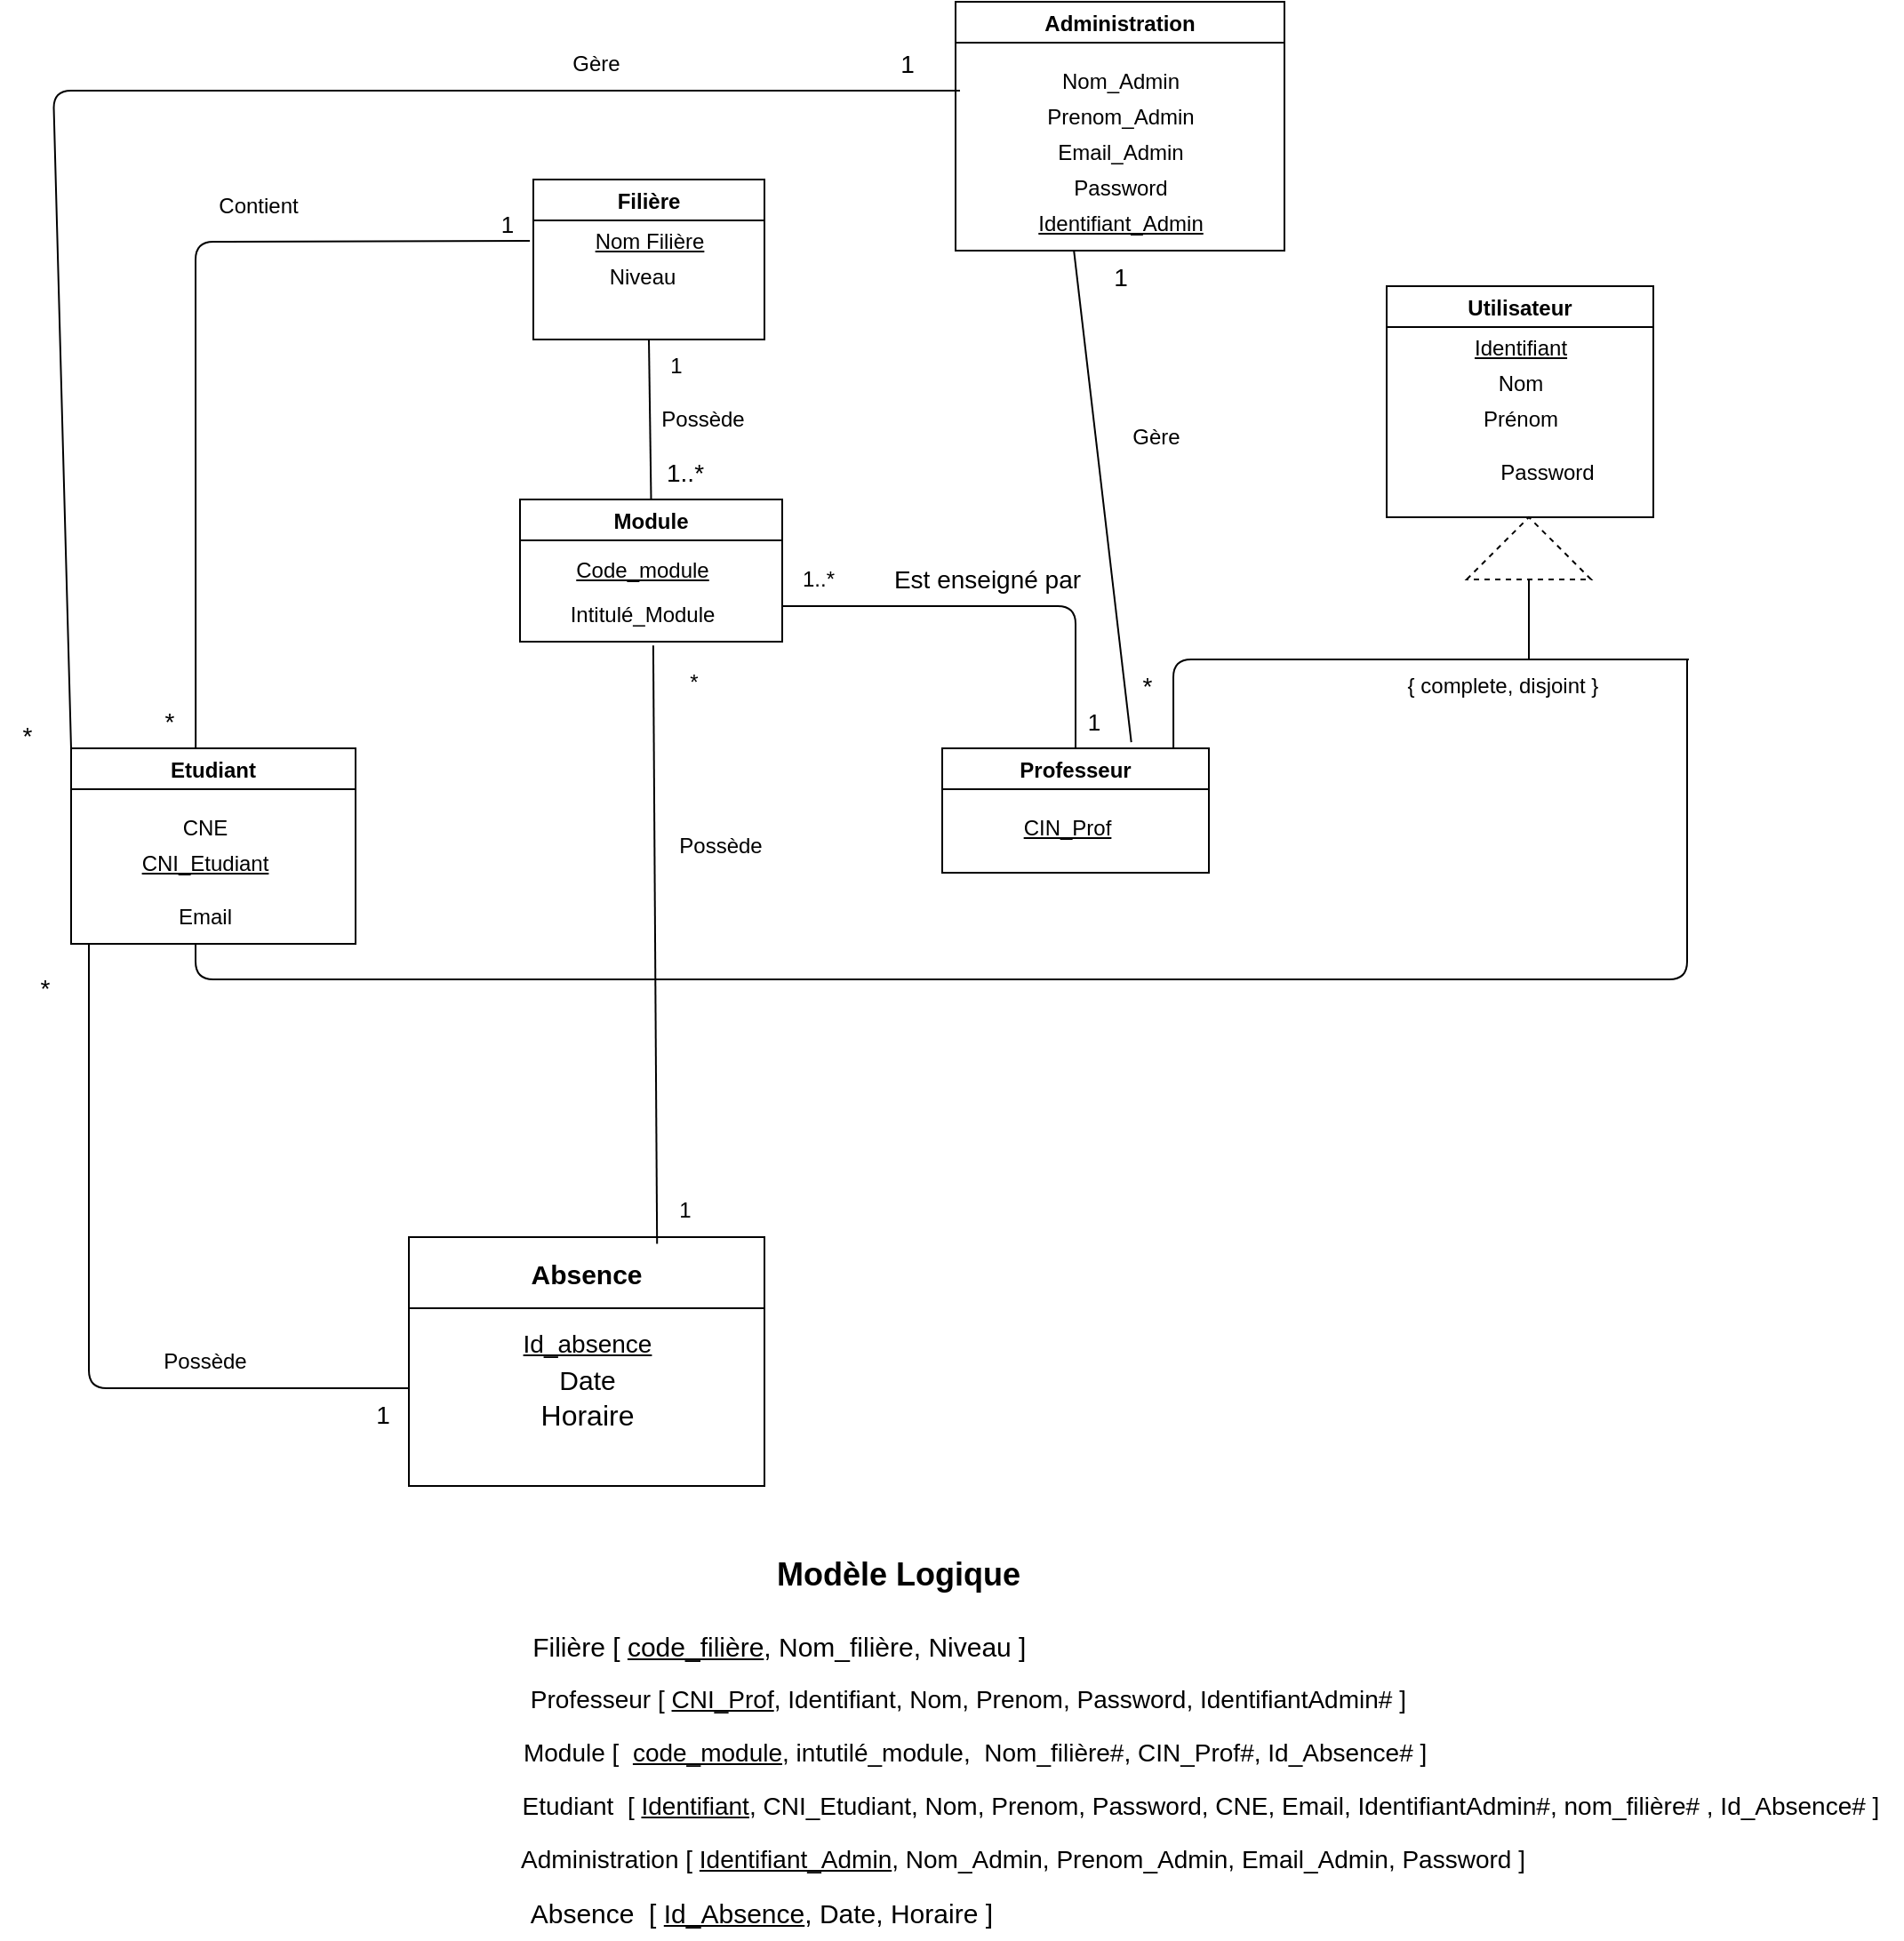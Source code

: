 <mxfile>
    <diagram id="jLmh3lQ8Yi8I0h-SAiet" name="Page-1">
        <mxGraphModel dx="887" dy="1369" grid="1" gridSize="10" guides="1" tooltips="1" connect="1" arrows="1" fold="1" page="1" pageScale="1" pageWidth="1100" pageHeight="850" math="0" shadow="0">
            <root>
                <mxCell id="0"/>
                <mxCell id="1" parent="0"/>
                <mxCell id="2" value="Filière" style="swimlane;" parent="1" vertex="1">
                    <mxGeometry x="390" y="-310" width="130" height="90" as="geometry"/>
                </mxCell>
                <mxCell id="27" value="&lt;u&gt;Nom Filière&lt;/u&gt;" style="text;html=1;align=center;verticalAlign=middle;resizable=0;points=[];autosize=1;strokeColor=none;fillColor=none;" parent="2" vertex="1">
                    <mxGeometry x="25" y="20" width="80" height="30" as="geometry"/>
                </mxCell>
                <mxCell id="28" value="Niveau" style="text;html=1;align=center;verticalAlign=middle;resizable=0;points=[];autosize=1;strokeColor=none;fillColor=none;" parent="2" vertex="1">
                    <mxGeometry x="31.25" y="40" width="60" height="30" as="geometry"/>
                </mxCell>
                <mxCell id="3" value="Etudiant" style="swimlane;" parent="1" vertex="1">
                    <mxGeometry x="130" y="10" width="160" height="110" as="geometry"/>
                </mxCell>
                <mxCell id="24" value="CNE" style="text;html=1;align=center;verticalAlign=middle;resizable=0;points=[];autosize=1;strokeColor=none;fillColor=none;" parent="3" vertex="1">
                    <mxGeometry x="50" y="30" width="50" height="30" as="geometry"/>
                </mxCell>
                <mxCell id="25" value="&lt;u&gt;CNI_Etudiant&lt;/u&gt;" style="text;html=1;align=center;verticalAlign=middle;resizable=0;points=[];autosize=1;strokeColor=none;fillColor=none;" parent="3" vertex="1">
                    <mxGeometry x="30" y="50" width="90" height="30" as="geometry"/>
                </mxCell>
                <mxCell id="44" value="Email" style="text;html=1;align=center;verticalAlign=middle;resizable=0;points=[];autosize=1;strokeColor=none;fillColor=none;" parent="3" vertex="1">
                    <mxGeometry x="50" y="80" width="50" height="30" as="geometry"/>
                </mxCell>
                <mxCell id="4" value="Professeur" style="swimlane;" parent="1" vertex="1">
                    <mxGeometry x="620" y="10" width="150" height="70" as="geometry"/>
                </mxCell>
                <mxCell id="54" value="&lt;u&gt;CIN_Prof&lt;/u&gt;" style="text;html=1;align=center;verticalAlign=middle;resizable=0;points=[];autosize=1;strokeColor=none;fillColor=none;" parent="4" vertex="1">
                    <mxGeometry x="35" y="30" width="70" height="30" as="geometry"/>
                </mxCell>
                <mxCell id="5" value="Module" style="swimlane;" parent="1" vertex="1">
                    <mxGeometry x="382.5" y="-130" width="147.5" height="80" as="geometry"/>
                </mxCell>
                <mxCell id="29" value="&lt;u&gt;Code_module&lt;/u&gt;" style="text;html=1;align=center;verticalAlign=middle;resizable=0;points=[];autosize=1;strokeColor=none;fillColor=none;" parent="5" vertex="1">
                    <mxGeometry x="18.75" y="25" width="100" height="30" as="geometry"/>
                </mxCell>
                <mxCell id="30" value="Intitulé_Module" style="text;html=1;align=center;verticalAlign=middle;resizable=0;points=[];autosize=1;strokeColor=none;fillColor=none;" parent="5" vertex="1">
                    <mxGeometry x="18.75" y="50" width="100" height="30" as="geometry"/>
                </mxCell>
                <mxCell id="8" value="" style="endArrow=none;html=1;exitX=0.438;exitY=0;exitDx=0;exitDy=0;exitPerimeter=0;entryX=0.935;entryY=0.818;entryDx=0;entryDy=0;entryPerimeter=0;" parent="1" source="3" target="52" edge="1">
                    <mxGeometry width="50" height="50" relative="1" as="geometry">
                        <mxPoint x="240" y="-160" as="sourcePoint"/>
                        <mxPoint x="290" y="-210" as="targetPoint"/>
                        <Array as="points">
                            <mxPoint x="200" y="-275"/>
                        </Array>
                    </mxGeometry>
                </mxCell>
                <mxCell id="11" value="" style="endArrow=none;html=1;entryX=0.5;entryY=1;entryDx=0;entryDy=0;exitX=0.5;exitY=0;exitDx=0;exitDy=0;" parent="1" source="5" target="2" edge="1">
                    <mxGeometry width="50" height="50" relative="1" as="geometry">
                        <mxPoint x="452.5" y="-130" as="sourcePoint"/>
                        <mxPoint x="502.5" y="-180" as="targetPoint"/>
                    </mxGeometry>
                </mxCell>
                <mxCell id="12" value="" style="endArrow=none;html=1;entryX=0.5;entryY=0;entryDx=0;entryDy=0;" parent="1" target="4" edge="1">
                    <mxGeometry width="50" height="50" relative="1" as="geometry">
                        <mxPoint x="530" y="-70" as="sourcePoint"/>
                        <mxPoint x="650" y="-110" as="targetPoint"/>
                        <Array as="points">
                            <mxPoint x="695" y="-70"/>
                        </Array>
                    </mxGeometry>
                </mxCell>
                <mxCell id="13" value="1..*" style="text;html=1;align=center;verticalAlign=middle;resizable=0;points=[];autosize=1;strokeColor=none;fillColor=none;" parent="1" vertex="1">
                    <mxGeometry x="530" y="-100" width="40" height="30" as="geometry"/>
                </mxCell>
                <mxCell id="14" value="&lt;font style=&quot;font-size: 14px;&quot;&gt;*&lt;/font&gt;" style="text;html=1;align=center;verticalAlign=middle;resizable=0;points=[];autosize=1;strokeColor=none;fillColor=none;" parent="1" vertex="1">
                    <mxGeometry x="170" y="-20" width="30" height="30" as="geometry"/>
                </mxCell>
                <mxCell id="15" value="&lt;span style=&quot;font-size: 13px;&quot;&gt;1&lt;/span&gt;" style="text;html=1;align=center;verticalAlign=middle;resizable=0;points=[];autosize=1;strokeColor=none;fillColor=none;" parent="1" vertex="1">
                    <mxGeometry x="690" y="-20" width="30" height="30" as="geometry"/>
                </mxCell>
                <mxCell id="16" value="1" style="text;html=1;align=center;verticalAlign=middle;resizable=0;points=[];autosize=1;strokeColor=none;fillColor=none;" parent="1" vertex="1">
                    <mxGeometry x="455" y="-220" width="30" height="30" as="geometry"/>
                </mxCell>
                <mxCell id="17" value="&lt;font style=&quot;font-size: 14px;&quot;&gt;1..*&lt;/font&gt;" style="text;html=1;align=center;verticalAlign=middle;resizable=0;points=[];autosize=1;strokeColor=none;fillColor=none;" parent="1" vertex="1">
                    <mxGeometry x="455" y="-160" width="40" height="30" as="geometry"/>
                </mxCell>
                <mxCell id="41" value="Utilisateur" style="swimlane;startSize=23;" parent="1" vertex="1">
                    <mxGeometry x="870" y="-250" width="150" height="130" as="geometry"/>
                </mxCell>
                <mxCell id="42" value="Nom" style="text;html=1;align=center;verticalAlign=middle;resizable=0;points=[];autosize=1;strokeColor=none;fillColor=none;" parent="41" vertex="1">
                    <mxGeometry x="50" y="40" width="50" height="30" as="geometry"/>
                </mxCell>
                <mxCell id="43" value="Prénom" style="text;html=1;align=center;verticalAlign=middle;resizable=0;points=[];autosize=1;strokeColor=none;fillColor=none;" parent="41" vertex="1">
                    <mxGeometry x="40" y="60" width="70" height="30" as="geometry"/>
                </mxCell>
                <mxCell id="45" value="Password" style="text;html=1;align=center;verticalAlign=middle;resizable=0;points=[];autosize=1;strokeColor=none;fillColor=none;" parent="41" vertex="1">
                    <mxGeometry x="50" y="90" width="80" height="30" as="geometry"/>
                </mxCell>
                <mxCell id="46" value="&lt;u&gt;Identifiant&lt;/u&gt;" style="text;html=1;align=center;verticalAlign=middle;resizable=0;points=[];autosize=1;strokeColor=none;fillColor=none;" parent="41" vertex="1">
                    <mxGeometry x="35" y="20" width="80" height="30" as="geometry"/>
                </mxCell>
                <mxCell id="47" value="" style="triangle;whiteSpace=wrap;html=1;rotation=-90;dashed=1;" parent="1" vertex="1">
                    <mxGeometry x="932.5" y="-137.5" width="35" height="70" as="geometry"/>
                </mxCell>
                <mxCell id="48" value="" style="endArrow=none;html=1;entryX=0;entryY=0.5;entryDx=0;entryDy=0;" parent="1" target="47" edge="1">
                    <mxGeometry width="50" height="50" relative="1" as="geometry">
                        <mxPoint x="950" y="-40" as="sourcePoint"/>
                        <mxPoint x="970" y="-40" as="targetPoint"/>
                    </mxGeometry>
                </mxCell>
                <mxCell id="49" value="" style="endArrow=none;html=1;exitX=0.867;exitY=0;exitDx=0;exitDy=0;exitPerimeter=0;" parent="1" source="4" edge="1">
                    <mxGeometry width="50" height="50" relative="1" as="geometry">
                        <mxPoint x="860" y="-40" as="sourcePoint"/>
                        <mxPoint x="1040" y="-40" as="targetPoint"/>
                        <Array as="points">
                            <mxPoint x="750" y="-40"/>
                            <mxPoint x="850" y="-40"/>
                        </Array>
                    </mxGeometry>
                </mxCell>
                <mxCell id="50" value="" style="endArrow=none;html=1;" parent="1" edge="1">
                    <mxGeometry width="50" height="50" relative="1" as="geometry">
                        <mxPoint x="200" y="120" as="sourcePoint"/>
                        <mxPoint x="1039" y="-40" as="targetPoint"/>
                        <Array as="points">
                            <mxPoint x="200" y="140"/>
                            <mxPoint x="610" y="140"/>
                            <mxPoint x="1039" y="140"/>
                        </Array>
                    </mxGeometry>
                </mxCell>
                <mxCell id="51" value="{ complete, disjoint }" style="text;html=1;align=center;verticalAlign=middle;resizable=0;points=[];autosize=1;strokeColor=none;fillColor=none;" parent="1" vertex="1">
                    <mxGeometry x="870" y="-40" width="130" height="30" as="geometry"/>
                </mxCell>
                <mxCell id="52" value="&lt;font style=&quot;font-size: 13px;&quot;&gt;1&lt;/font&gt;" style="text;html=1;align=center;verticalAlign=middle;resizable=0;points=[];autosize=1;strokeColor=none;fillColor=none;" parent="1" vertex="1">
                    <mxGeometry x="360" y="-300" width="30" height="30" as="geometry"/>
                </mxCell>
                <mxCell id="55" value="&lt;font style=&quot;font-size: 14px;&quot;&gt;Est enseigné par&lt;/font&gt;" style="text;html=1;align=center;verticalAlign=middle;resizable=0;points=[];autosize=1;strokeColor=none;fillColor=none;" parent="1" vertex="1">
                    <mxGeometry x="580" y="-100" width="130" height="30" as="geometry"/>
                </mxCell>
                <mxCell id="56" value="Contient" style="text;html=1;align=center;verticalAlign=middle;resizable=0;points=[];autosize=1;strokeColor=none;fillColor=none;" parent="1" vertex="1">
                    <mxGeometry x="200" y="-310" width="70" height="30" as="geometry"/>
                </mxCell>
                <mxCell id="57" value="Possède" style="text;html=1;align=center;verticalAlign=middle;resizable=0;points=[];autosize=1;strokeColor=none;fillColor=none;" parent="1" vertex="1">
                    <mxGeometry x="450" y="-190" width="70" height="30" as="geometry"/>
                </mxCell>
                <mxCell id="58" value="Administration" style="swimlane;" parent="1" vertex="1">
                    <mxGeometry x="627.5" y="-410" width="185" height="140" as="geometry"/>
                </mxCell>
                <mxCell id="63" value="Nom_Admin" style="text;html=1;align=center;verticalAlign=middle;resizable=0;points=[];autosize=1;strokeColor=none;fillColor=none;" parent="58" vertex="1">
                    <mxGeometry x="47.5" y="30" width="90" height="30" as="geometry"/>
                </mxCell>
                <mxCell id="64" value="Prenom_Admin" style="text;html=1;align=center;verticalAlign=middle;resizable=0;points=[];autosize=1;strokeColor=none;fillColor=none;" parent="58" vertex="1">
                    <mxGeometry x="37.5" y="50" width="110" height="30" as="geometry"/>
                </mxCell>
                <mxCell id="66" value="Password" style="text;html=1;align=center;verticalAlign=middle;resizable=0;points=[];autosize=1;strokeColor=none;fillColor=none;" parent="58" vertex="1">
                    <mxGeometry x="52.5" y="90" width="80" height="30" as="geometry"/>
                </mxCell>
                <mxCell id="67" value="Email_Admin" style="text;html=1;align=center;verticalAlign=middle;resizable=0;points=[];autosize=1;strokeColor=none;fillColor=none;" parent="58" vertex="1">
                    <mxGeometry x="47.5" y="70" width="90" height="30" as="geometry"/>
                </mxCell>
                <mxCell id="68" value="&lt;u&gt;Identifiant_Admin&lt;/u&gt;" style="text;html=1;align=center;verticalAlign=middle;resizable=0;points=[];autosize=1;strokeColor=none;fillColor=none;" parent="58" vertex="1">
                    <mxGeometry x="32.5" y="110" width="120" height="30" as="geometry"/>
                </mxCell>
                <mxCell id="60" value="Gère" style="text;html=1;align=center;verticalAlign=middle;resizable=0;points=[];autosize=1;strokeColor=none;fillColor=none;" parent="1" vertex="1">
                    <mxGeometry x="715" y="-180" width="50" height="30" as="geometry"/>
                </mxCell>
                <mxCell id="61" value="&lt;font style=&quot;font-size: 14px;&quot;&gt;*&lt;/font&gt;" style="text;html=1;align=center;verticalAlign=middle;resizable=0;points=[];autosize=1;strokeColor=none;fillColor=none;" parent="1" vertex="1">
                    <mxGeometry x="720" y="-40" width="30" height="30" as="geometry"/>
                </mxCell>
                <mxCell id="62" value="&lt;span style=&quot;font-size: 14px;&quot;&gt;1&lt;/span&gt;" style="text;html=1;align=center;verticalAlign=middle;resizable=0;points=[];autosize=1;strokeColor=none;fillColor=none;" parent="1" vertex="1">
                    <mxGeometry x="705" y="-270" width="30" height="30" as="geometry"/>
                </mxCell>
                <mxCell id="70" value="Absence" style="swimlane;fontSize=15;startSize=40;" parent="1" vertex="1">
                    <mxGeometry x="320" y="285" width="200" height="140" as="geometry">
                        <mxRectangle x="320" y="340" width="100" height="40" as="alternateBounds"/>
                    </mxGeometry>
                </mxCell>
                <mxCell id="74" value="&lt;font style=&quot;font-size: 15px;&quot;&gt;Date&lt;/font&gt;" style="text;html=1;align=center;verticalAlign=middle;resizable=0;points=[];autosize=1;strokeColor=none;fillColor=none;" parent="70" vertex="1">
                    <mxGeometry x="70" y="65" width="60" height="30" as="geometry"/>
                </mxCell>
                <mxCell id="76" value="&lt;font style=&quot;font-size: 16px;&quot;&gt;Horaire&lt;/font&gt;" style="text;html=1;align=center;verticalAlign=middle;resizable=0;points=[];autosize=1;strokeColor=none;fillColor=none;" parent="70" vertex="1">
                    <mxGeometry x="60" y="85" width="80" height="30" as="geometry"/>
                </mxCell>
                <mxCell id="87" value="&lt;font style=&quot;font-size: 14px;&quot;&gt;&lt;u&gt;Id_absence&lt;/u&gt;&lt;/font&gt;" style="text;html=1;align=center;verticalAlign=middle;resizable=0;points=[];autosize=1;strokeColor=none;fillColor=none;" vertex="1" parent="70">
                    <mxGeometry x="50" y="45" width="100" height="30" as="geometry"/>
                </mxCell>
                <mxCell id="79" value="&lt;span style=&quot;font-size: 14px;&quot;&gt;*&lt;/span&gt;" style="text;html=1;align=center;verticalAlign=middle;resizable=0;points=[];autosize=1;strokeColor=none;fillColor=none;" parent="1" vertex="1">
                    <mxGeometry x="100" y="130" width="30" height="30" as="geometry"/>
                </mxCell>
                <mxCell id="85" value="*" style="text;html=1;align=center;verticalAlign=middle;resizable=0;points=[];autosize=1;strokeColor=none;fillColor=none;" vertex="1" parent="1">
                    <mxGeometry x="465" y="-42" width="30" height="30" as="geometry"/>
                </mxCell>
                <mxCell id="88" value="" style="endArrow=none;html=1;" edge="1" parent="1">
                    <mxGeometry width="50" height="50" relative="1" as="geometry">
                        <mxPoint x="320" y="370" as="sourcePoint"/>
                        <mxPoint x="140" y="120" as="targetPoint"/>
                        <Array as="points">
                            <mxPoint x="140" y="370"/>
                        </Array>
                    </mxGeometry>
                </mxCell>
                <mxCell id="89" value="" style="endArrow=none;html=1;entryX=0.562;entryY=1.07;entryDx=0;entryDy=0;entryPerimeter=0;exitX=0.698;exitY=0.027;exitDx=0;exitDy=0;exitPerimeter=0;" edge="1" parent="1" source="70" target="30">
                    <mxGeometry width="50" height="50" relative="1" as="geometry">
                        <mxPoint x="460" y="280" as="sourcePoint"/>
                        <mxPoint x="481.25" y="160" as="targetPoint"/>
                    </mxGeometry>
                </mxCell>
                <mxCell id="93" value="&lt;span style=&quot;font-size: 14px;&quot;&gt;1&lt;/span&gt;" style="text;html=1;align=center;verticalAlign=middle;resizable=0;points=[];autosize=1;strokeColor=none;fillColor=none;" vertex="1" parent="1">
                    <mxGeometry x="290" y="370" width="30" height="30" as="geometry"/>
                </mxCell>
                <mxCell id="94" value="1" style="text;html=1;align=center;verticalAlign=middle;resizable=0;points=[];autosize=1;strokeColor=none;fillColor=none;" vertex="1" parent="1">
                    <mxGeometry x="460" y="255" width="30" height="30" as="geometry"/>
                </mxCell>
                <mxCell id="95" value="Possède" style="text;html=1;align=center;verticalAlign=middle;resizable=0;points=[];autosize=1;strokeColor=none;fillColor=none;" vertex="1" parent="1">
                    <mxGeometry x="170" y="340" width="70" height="30" as="geometry"/>
                </mxCell>
                <mxCell id="96" value="Possède" style="text;html=1;align=center;verticalAlign=middle;resizable=0;points=[];autosize=1;strokeColor=none;fillColor=none;" vertex="1" parent="1">
                    <mxGeometry x="460" y="50" width="70" height="30" as="geometry"/>
                </mxCell>
                <mxCell id="100" value="&lt;font style=&quot;font-size: 18px;&quot;&gt;&lt;b style=&quot;&quot;&gt;Modèle Logique&lt;/b&gt;&lt;/font&gt;" style="text;html=1;align=center;verticalAlign=middle;resizable=0;points=[];autosize=1;strokeColor=none;fillColor=none;" vertex="1" parent="1">
                    <mxGeometry x="515" y="455" width="160" height="40" as="geometry"/>
                </mxCell>
                <mxCell id="101" value="" style="endArrow=none;html=1;exitX=0;exitY=0;exitDx=0;exitDy=0;" edge="1" parent="1" source="3">
                    <mxGeometry width="50" height="50" relative="1" as="geometry">
                        <mxPoint x="60" y="-360" as="sourcePoint"/>
                        <mxPoint x="630" y="-360" as="targetPoint"/>
                        <Array as="points">
                            <mxPoint x="120" y="-360"/>
                        </Array>
                    </mxGeometry>
                </mxCell>
                <mxCell id="102" value="" style="endArrow=none;html=1;entryX=0.284;entryY=0.996;entryDx=0;entryDy=0;entryPerimeter=0;exitX=0.709;exitY=-0.049;exitDx=0;exitDy=0;exitPerimeter=0;" edge="1" parent="1" source="4" target="68">
                    <mxGeometry width="50" height="50" relative="1" as="geometry">
                        <mxPoint x="660" y="-160" as="sourcePoint"/>
                        <mxPoint x="710" y="-210" as="targetPoint"/>
                    </mxGeometry>
                </mxCell>
                <mxCell id="103" value="&lt;span style=&quot;font-size: 14px;&quot;&gt;1&lt;/span&gt;" style="text;html=1;align=center;verticalAlign=middle;resizable=0;points=[];autosize=1;strokeColor=none;fillColor=none;" vertex="1" parent="1">
                    <mxGeometry x="585" y="-390" width="30" height="30" as="geometry"/>
                </mxCell>
                <mxCell id="104" value="&lt;font style=&quot;font-size: 14px;&quot;&gt;*&lt;/font&gt;" style="text;html=1;align=center;verticalAlign=middle;resizable=0;points=[];autosize=1;strokeColor=none;fillColor=none;" vertex="1" parent="1">
                    <mxGeometry x="90" y="-12" width="30" height="30" as="geometry"/>
                </mxCell>
                <mxCell id="105" value="Gère" style="text;html=1;align=center;verticalAlign=middle;resizable=0;points=[];autosize=1;strokeColor=none;fillColor=none;" vertex="1" parent="1">
                    <mxGeometry x="400" y="-390" width="50" height="30" as="geometry"/>
                </mxCell>
                <mxCell id="106" value="&lt;font style=&quot;font-size: 15px;&quot;&gt;Filière [ &lt;u style=&quot;&quot;&gt;code_filière&lt;/u&gt;, Nom_filière, Niveau ]&amp;nbsp;&lt;/font&gt;" style="text;html=1;align=center;verticalAlign=middle;resizable=0;points=[];autosize=1;strokeColor=none;fillColor=none;" vertex="1" parent="1">
                    <mxGeometry x="375" y="500" width="310" height="30" as="geometry"/>
                </mxCell>
                <mxCell id="107" value="&lt;font style=&quot;font-size: 14px;&quot;&gt;Module [&amp;nbsp; &lt;u style=&quot;&quot;&gt;code_module&lt;/u&gt;, intutilé_module,&amp;nbsp; Nom_filière#, CIN_Prof#, Id_Absence# ]&amp;nbsp;&lt;/font&gt;" style="text;html=1;align=center;verticalAlign=middle;resizable=0;points=[];autosize=1;strokeColor=none;fillColor=none;" vertex="1" parent="1">
                    <mxGeometry x="370" y="560" width="540" height="30" as="geometry"/>
                </mxCell>
                <mxCell id="109" value="&lt;font style=&quot;font-size: 14px;&quot;&gt;Professeur [ &lt;u style=&quot;&quot;&gt;CNI_Prof&lt;/u&gt;, Identifiant, Nom, Prenom, Password, IdentifiantAdmin# ]&amp;nbsp; &amp;nbsp;&lt;/font&gt;" style="text;html=1;align=center;verticalAlign=middle;resizable=0;points=[];autosize=1;strokeColor=none;fillColor=none;" vertex="1" parent="1">
                    <mxGeometry x="375" y="530" width="530" height="30" as="geometry"/>
                </mxCell>
                <mxCell id="110" value="&lt;font style=&quot;font-size: 14px;&quot;&gt;Etudiant&amp;nbsp; [ &lt;u style=&quot;&quot;&gt;Identifiant&lt;/u&gt;, CNI_Etudiant, Nom, Prenom, Password, CNE, Email, IdentifiantAdmin#, nom_filière# , Id_Absence# ]&lt;/font&gt;" style="text;html=1;align=center;verticalAlign=middle;resizable=0;points=[];autosize=1;strokeColor=none;fillColor=none;" vertex="1" parent="1">
                    <mxGeometry x="370" y="590" width="790" height="30" as="geometry"/>
                </mxCell>
                <mxCell id="111" value="&lt;font style=&quot;font-size: 15px;&quot;&gt;Absence&amp;nbsp; [ &lt;u style=&quot;&quot;&gt;Id_Absence&lt;/u&gt;, Date, Horaire ]&amp;nbsp;&lt;/font&gt;" style="text;html=1;align=center;verticalAlign=middle;resizable=0;points=[];autosize=1;strokeColor=none;fillColor=none;" vertex="1" parent="1">
                    <mxGeometry x="375" y="650" width="290" height="30" as="geometry"/>
                </mxCell>
                <mxCell id="112" value="&lt;font style=&quot;font-size: 14px;&quot;&gt;Administration [ &lt;u style=&quot;&quot;&gt;Identifiant_Admin&lt;/u&gt;, Nom_Admin, Prenom_Admin, Email_Admin, Password ]&lt;/font&gt;" style="text;html=1;align=center;verticalAlign=middle;resizable=0;points=[];autosize=1;strokeColor=none;fillColor=none;" vertex="1" parent="1">
                    <mxGeometry x="370" y="620" width="590" height="30" as="geometry"/>
                </mxCell>
            </root>
        </mxGraphModel>
    </diagram>
</mxfile>